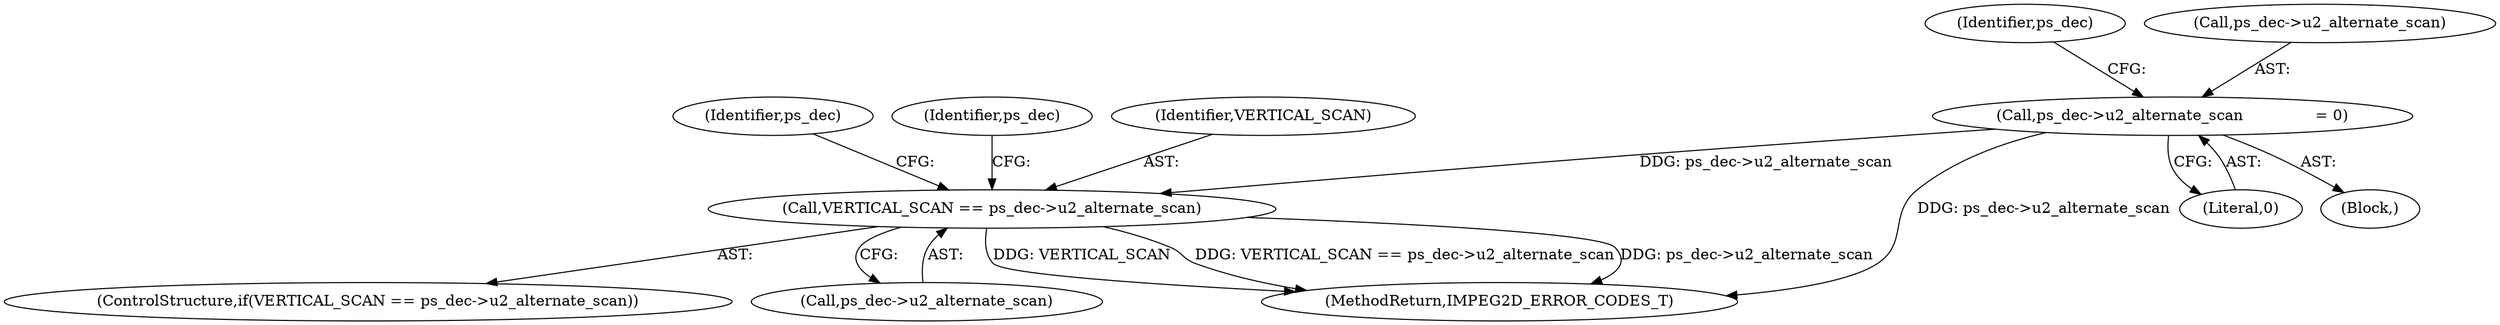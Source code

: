 digraph "0_Android_29a78a11844fc027fa44be7f8bd8dc1cf8bf89f6_0@pointer" {
"1000343" [label="(Call,VERTICAL_SCAN == ps_dec->u2_alternate_scan)"];
"1000165" [label="(Call,ps_dec->u2_alternate_scan               = 0)"];
"1000351" [label="(Identifier,ps_dec)"];
"1000169" [label="(Literal,0)"];
"1000360" [label="(Identifier,ps_dec)"];
"1000342" [label="(ControlStructure,if(VERTICAL_SCAN == ps_dec->u2_alternate_scan))"];
"1000343" [label="(Call,VERTICAL_SCAN == ps_dec->u2_alternate_scan)"];
"1000172" [label="(Identifier,ps_dec)"];
"1000344" [label="(Identifier,VERTICAL_SCAN)"];
"1000165" [label="(Call,ps_dec->u2_alternate_scan               = 0)"];
"1000124" [label="(Block,)"];
"1000166" [label="(Call,ps_dec->u2_alternate_scan)"];
"1000345" [label="(Call,ps_dec->u2_alternate_scan)"];
"1000369" [label="(MethodReturn,IMPEG2D_ERROR_CODES_T)"];
"1000343" -> "1000342"  [label="AST: "];
"1000343" -> "1000345"  [label="CFG: "];
"1000344" -> "1000343"  [label="AST: "];
"1000345" -> "1000343"  [label="AST: "];
"1000351" -> "1000343"  [label="CFG: "];
"1000360" -> "1000343"  [label="CFG: "];
"1000343" -> "1000369"  [label="DDG: VERTICAL_SCAN"];
"1000343" -> "1000369"  [label="DDG: VERTICAL_SCAN == ps_dec->u2_alternate_scan"];
"1000343" -> "1000369"  [label="DDG: ps_dec->u2_alternate_scan"];
"1000165" -> "1000343"  [label="DDG: ps_dec->u2_alternate_scan"];
"1000165" -> "1000124"  [label="AST: "];
"1000165" -> "1000169"  [label="CFG: "];
"1000166" -> "1000165"  [label="AST: "];
"1000169" -> "1000165"  [label="AST: "];
"1000172" -> "1000165"  [label="CFG: "];
"1000165" -> "1000369"  [label="DDG: ps_dec->u2_alternate_scan"];
}
